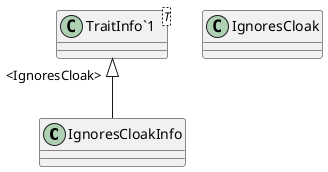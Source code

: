 @startuml
class IgnoresCloakInfo {
}
class IgnoresCloak {
}
class "TraitInfo`1"<T> {
}
"TraitInfo`1" "<IgnoresCloak>" <|-- IgnoresCloakInfo
@enduml

